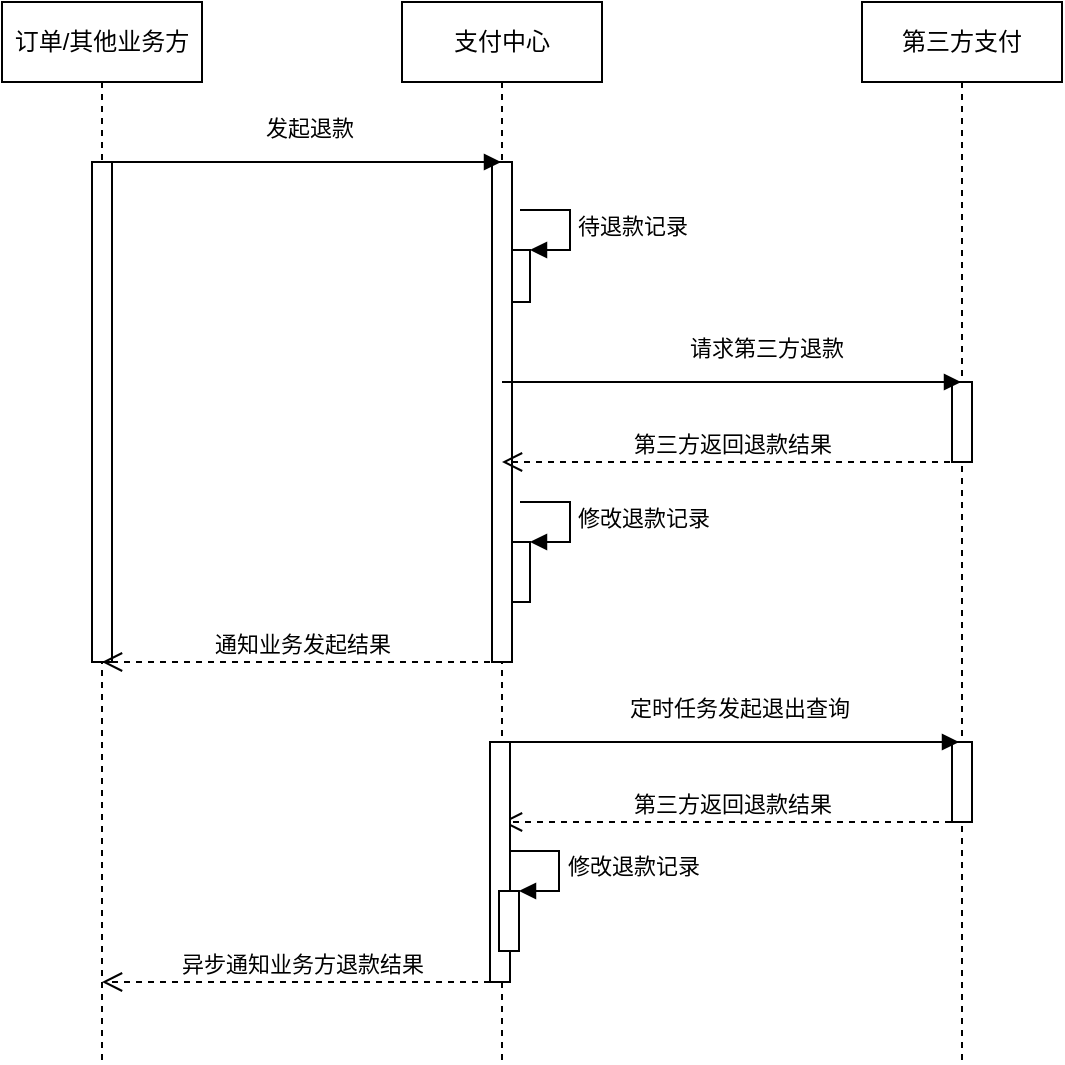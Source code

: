 <mxfile version="13.6.5"><diagram id="fW8-eayVs-8fPr2Pu9lx" name="Page-1"><mxGraphModel dx="818" dy="549" grid="1" gridSize="10" guides="1" tooltips="1" connect="1" arrows="1" fold="1" page="1" pageScale="1" pageWidth="827" pageHeight="1169" math="0" shadow="0"><root><mxCell id="0"/><mxCell id="1" parent="0"/><mxCell id="7osDbYdSpJvw6SZVdYOY-2" value="&lt;font style=&quot;vertical-align: inherit&quot;&gt;&lt;font style=&quot;vertical-align: inherit&quot;&gt;订单/其他业务方&lt;/font&gt;&lt;/font&gt;" style="shape=umlLifeline;perimeter=lifelinePerimeter;whiteSpace=wrap;html=1;container=1;collapsible=0;recursiveResize=0;outlineConnect=0;" vertex="1" parent="1"><mxGeometry x="150" y="110" width="100" height="530" as="geometry"/></mxCell><mxCell id="7osDbYdSpJvw6SZVdYOY-23" value="" style="html=1;points=[];perimeter=orthogonalPerimeter;" vertex="1" parent="7osDbYdSpJvw6SZVdYOY-2"><mxGeometry x="45" y="80" width="10" height="250" as="geometry"/></mxCell><mxCell id="7osDbYdSpJvw6SZVdYOY-3" value="&lt;font style=&quot;vertical-align: inherit&quot;&gt;&lt;font style=&quot;vertical-align: inherit&quot;&gt;支付中心&lt;/font&gt;&lt;/font&gt;" style="shape=umlLifeline;perimeter=lifelinePerimeter;whiteSpace=wrap;html=1;container=1;collapsible=0;recursiveResize=0;outlineConnect=0;" vertex="1" parent="1"><mxGeometry x="350" y="110" width="100" height="530" as="geometry"/></mxCell><mxCell id="7osDbYdSpJvw6SZVdYOY-12" value="" style="html=1;points=[];perimeter=orthogonalPerimeter;" vertex="1" parent="7osDbYdSpJvw6SZVdYOY-3"><mxGeometry x="54" y="124" width="10" height="26" as="geometry"/></mxCell><mxCell id="7osDbYdSpJvw6SZVdYOY-13" value="&lt;font style=&quot;vertical-align: inherit&quot;&gt;&lt;font style=&quot;vertical-align: inherit&quot;&gt;&lt;font style=&quot;vertical-align: inherit&quot;&gt;&lt;font style=&quot;vertical-align: inherit&quot;&gt;待退款记录&lt;/font&gt;&lt;/font&gt;&lt;/font&gt;&lt;/font&gt;" style="edgeStyle=orthogonalEdgeStyle;html=1;align=left;spacingLeft=2;endArrow=block;rounded=0;entryX=1;entryY=0;" edge="1" target="7osDbYdSpJvw6SZVdYOY-12" parent="7osDbYdSpJvw6SZVdYOY-3"><mxGeometry relative="1" as="geometry"><mxPoint x="59" y="104" as="sourcePoint"/><Array as="points"><mxPoint x="84" y="104"/></Array></mxGeometry></mxCell><mxCell id="7osDbYdSpJvw6SZVdYOY-16" value="" style="html=1;points=[];perimeter=orthogonalPerimeter;" vertex="1" parent="7osDbYdSpJvw6SZVdYOY-3"><mxGeometry x="54" y="270" width="10" height="30" as="geometry"/></mxCell><mxCell id="7osDbYdSpJvw6SZVdYOY-17" value="&lt;font style=&quot;vertical-align: inherit&quot;&gt;&lt;font style=&quot;vertical-align: inherit&quot;&gt;&lt;font style=&quot;vertical-align: inherit&quot;&gt;&lt;font style=&quot;vertical-align: inherit&quot;&gt;&lt;font style=&quot;vertical-align: inherit&quot;&gt;&lt;font style=&quot;vertical-align: inherit&quot;&gt;修改退款记录&lt;/font&gt;&lt;/font&gt;&lt;/font&gt;&lt;/font&gt;&lt;/font&gt;&lt;/font&gt;" style="edgeStyle=orthogonalEdgeStyle;html=1;align=left;spacingLeft=2;endArrow=block;rounded=0;entryX=1;entryY=0;" edge="1" parent="7osDbYdSpJvw6SZVdYOY-3" target="7osDbYdSpJvw6SZVdYOY-16"><mxGeometry relative="1" as="geometry"><mxPoint x="59" y="250" as="sourcePoint"/><Array as="points"><mxPoint x="84" y="250"/></Array></mxGeometry></mxCell><mxCell id="7osDbYdSpJvw6SZVdYOY-25" value="" style="html=1;points=[];perimeter=orthogonalPerimeter;" vertex="1" parent="7osDbYdSpJvw6SZVdYOY-3"><mxGeometry x="45" y="80" width="10" height="250" as="geometry"/></mxCell><mxCell id="7osDbYdSpJvw6SZVdYOY-4" value="&lt;font style=&quot;vertical-align: inherit&quot;&gt;&lt;font style=&quot;vertical-align: inherit&quot;&gt;&lt;font style=&quot;vertical-align: inherit&quot;&gt;&lt;font style=&quot;vertical-align: inherit&quot;&gt;&lt;font style=&quot;vertical-align: inherit&quot;&gt;&lt;font style=&quot;vertical-align: inherit&quot;&gt;第三方支付&lt;/font&gt;&lt;/font&gt;&lt;/font&gt;&lt;/font&gt;&lt;/font&gt;&lt;/font&gt;" style="shape=umlLifeline;perimeter=lifelinePerimeter;whiteSpace=wrap;html=1;container=1;collapsible=0;recursiveResize=0;outlineConnect=0;" vertex="1" parent="1"><mxGeometry x="580" y="110" width="100" height="530" as="geometry"/></mxCell><mxCell id="7osDbYdSpJvw6SZVdYOY-27" value="" style="html=1;points=[];perimeter=orthogonalPerimeter;" vertex="1" parent="7osDbYdSpJvw6SZVdYOY-4"><mxGeometry x="45" y="190" width="10" height="40" as="geometry"/></mxCell><mxCell id="7osDbYdSpJvw6SZVdYOY-28" value="" style="html=1;points=[];perimeter=orthogonalPerimeter;" vertex="1" parent="7osDbYdSpJvw6SZVdYOY-4"><mxGeometry x="45" y="370" width="10" height="40" as="geometry"/></mxCell><mxCell id="7osDbYdSpJvw6SZVdYOY-5" value="&lt;font style=&quot;vertical-align: inherit&quot;&gt;&lt;font style=&quot;vertical-align: inherit&quot;&gt;发起退款&lt;/font&gt;&lt;/font&gt;" style="endArrow=block;endFill=1;html=1;edgeStyle=orthogonalEdgeStyle;align=left;verticalAlign=top;" edge="1" parent="1" target="7osDbYdSpJvw6SZVdYOY-3"><mxGeometry x="-0.204" y="30" relative="1" as="geometry"><mxPoint x="201" y="190" as="sourcePoint"/><mxPoint x="361" y="190" as="targetPoint"/><Array as="points"><mxPoint x="350" y="190"/><mxPoint x="350" y="190"/></Array><mxPoint as="offset"/></mxGeometry></mxCell><mxCell id="7osDbYdSpJvw6SZVdYOY-14" value="&lt;font style=&quot;vertical-align: inherit&quot;&gt;&lt;font style=&quot;vertical-align: inherit&quot;&gt;&lt;font style=&quot;vertical-align: inherit&quot;&gt;&lt;font style=&quot;vertical-align: inherit&quot;&gt;&lt;font style=&quot;vertical-align: inherit&quot;&gt;&lt;font style=&quot;vertical-align: inherit&quot;&gt;请求第三方退款&lt;/font&gt;&lt;/font&gt;&lt;/font&gt;&lt;/font&gt;&lt;/font&gt;&lt;/font&gt;" style="endArrow=block;endFill=1;html=1;edgeStyle=orthogonalEdgeStyle;align=left;verticalAlign=top;" edge="1" parent="1" target="7osDbYdSpJvw6SZVdYOY-4"><mxGeometry x="-0.204" y="30" relative="1" as="geometry"><mxPoint x="400" y="300" as="sourcePoint"/><mxPoint x="598.5" y="300" as="targetPoint"/><Array as="points"><mxPoint x="570" y="300"/><mxPoint x="570" y="300"/></Array><mxPoint as="offset"/></mxGeometry></mxCell><mxCell id="7osDbYdSpJvw6SZVdYOY-15" value="&lt;font style=&quot;vertical-align: inherit&quot;&gt;&lt;font style=&quot;vertical-align: inherit&quot;&gt;&lt;font style=&quot;vertical-align: inherit&quot;&gt;&lt;font style=&quot;vertical-align: inherit&quot;&gt;&lt;font style=&quot;vertical-align: inherit&quot;&gt;&lt;font style=&quot;vertical-align: inherit&quot;&gt;第三方返回退款结果&lt;/font&gt;&lt;/font&gt;&lt;/font&gt;&lt;/font&gt;&lt;/font&gt;&lt;/font&gt;" style="html=1;verticalAlign=bottom;endArrow=open;dashed=1;endSize=8;" edge="1" parent="1" target="7osDbYdSpJvw6SZVdYOY-3"><mxGeometry relative="1" as="geometry"><mxPoint x="630" y="340" as="sourcePoint"/><mxPoint x="550" y="340" as="targetPoint"/></mxGeometry></mxCell><mxCell id="7osDbYdSpJvw6SZVdYOY-19" value="&lt;font style=&quot;vertical-align: inherit&quot;&gt;&lt;font style=&quot;vertical-align: inherit&quot;&gt;&lt;font style=&quot;vertical-align: inherit&quot;&gt;&lt;font style=&quot;vertical-align: inherit&quot;&gt;&lt;font style=&quot;vertical-align: inherit&quot;&gt;&lt;font style=&quot;vertical-align: inherit&quot;&gt;&lt;font style=&quot;vertical-align: inherit&quot;&gt;&lt;font style=&quot;vertical-align: inherit&quot;&gt;&lt;font style=&quot;vertical-align: inherit&quot;&gt;&lt;font style=&quot;vertical-align: inherit&quot;&gt;通知业务发起结果&lt;/font&gt;&lt;/font&gt;&lt;/font&gt;&lt;/font&gt;&lt;/font&gt;&lt;/font&gt;&lt;/font&gt;&lt;/font&gt;&lt;/font&gt;&lt;/font&gt;" style="html=1;verticalAlign=bottom;endArrow=open;dashed=1;endSize=8;" edge="1" parent="1"><mxGeometry relative="1" as="geometry"><mxPoint x="400" y="440" as="sourcePoint"/><mxPoint x="200" y="440" as="targetPoint"/></mxGeometry></mxCell><mxCell id="7osDbYdSpJvw6SZVdYOY-20" value="&lt;font style=&quot;vertical-align: inherit&quot;&gt;&lt;font style=&quot;vertical-align: inherit&quot;&gt;&lt;font style=&quot;vertical-align: inherit&quot;&gt;&lt;font style=&quot;vertical-align: inherit&quot;&gt;&lt;font style=&quot;vertical-align: inherit&quot;&gt;&lt;font style=&quot;vertical-align: inherit&quot;&gt;定时任务发起退出查询&lt;/font&gt;&lt;/font&gt;&lt;/font&gt;&lt;/font&gt;&lt;/font&gt;&lt;/font&gt;" style="endArrow=block;endFill=1;html=1;edgeStyle=orthogonalEdgeStyle;align=left;verticalAlign=top;" edge="1" parent="1" source="7osDbYdSpJvw6SZVdYOY-3"><mxGeometry x="-0.384" y="32" relative="1" as="geometry"><mxPoint x="430" y="480" as="sourcePoint"/><mxPoint x="628.5" y="480" as="targetPoint"/><Array as="points"><mxPoint x="470" y="480"/><mxPoint x="470" y="480"/></Array><mxPoint x="-9" y="2" as="offset"/></mxGeometry></mxCell><mxCell id="7osDbYdSpJvw6SZVdYOY-21" value="&lt;font style=&quot;vertical-align: inherit&quot;&gt;&lt;font style=&quot;vertical-align: inherit&quot;&gt;&lt;font style=&quot;vertical-align: inherit&quot;&gt;&lt;font style=&quot;vertical-align: inherit&quot;&gt;&lt;font style=&quot;vertical-align: inherit&quot;&gt;&lt;font style=&quot;vertical-align: inherit&quot;&gt;&lt;font style=&quot;vertical-align: inherit&quot;&gt;&lt;font style=&quot;vertical-align: inherit&quot;&gt;第三方返回退款结果&lt;/font&gt;&lt;/font&gt;&lt;/font&gt;&lt;/font&gt;&lt;/font&gt;&lt;/font&gt;&lt;/font&gt;&lt;/font&gt;" style="html=1;verticalAlign=bottom;endArrow=open;dashed=1;endSize=8;" edge="1" parent="1"><mxGeometry relative="1" as="geometry"><mxPoint x="630.5" y="520" as="sourcePoint"/><mxPoint x="400" y="520" as="targetPoint"/></mxGeometry></mxCell><mxCell id="7osDbYdSpJvw6SZVdYOY-22" value="&lt;font style=&quot;vertical-align: inherit&quot;&gt;&lt;font style=&quot;vertical-align: inherit&quot;&gt;&lt;font style=&quot;vertical-align: inherit&quot;&gt;&lt;font style=&quot;vertical-align: inherit&quot;&gt;&lt;font style=&quot;vertical-align: inherit&quot;&gt;&lt;font style=&quot;vertical-align: inherit&quot;&gt;&lt;font style=&quot;vertical-align: inherit&quot;&gt;&lt;font style=&quot;vertical-align: inherit&quot;&gt;&lt;font style=&quot;vertical-align: inherit&quot;&gt;&lt;font style=&quot;vertical-align: inherit&quot;&gt;&lt;font style=&quot;vertical-align: inherit&quot;&gt;&lt;font style=&quot;vertical-align: inherit&quot;&gt;&lt;font style=&quot;vertical-align: inherit&quot;&gt;&lt;font style=&quot;vertical-align: inherit&quot;&gt;&lt;font style=&quot;vertical-align: inherit&quot;&gt;&lt;font style=&quot;vertical-align: inherit&quot;&gt;&lt;font style=&quot;vertical-align: inherit&quot;&gt;&lt;font style=&quot;vertical-align: inherit&quot;&gt;异步通知业务方退款结果&lt;/font&gt;&lt;/font&gt;&lt;/font&gt;&lt;/font&gt;&lt;/font&gt;&lt;/font&gt;&lt;/font&gt;&lt;/font&gt;&lt;/font&gt;&lt;/font&gt;&lt;/font&gt;&lt;/font&gt;&lt;/font&gt;&lt;/font&gt;&lt;/font&gt;&lt;/font&gt;&lt;/font&gt;&lt;/font&gt;" style="html=1;verticalAlign=bottom;endArrow=open;dashed=1;endSize=8;" edge="1" parent="1"><mxGeometry relative="1" as="geometry"><mxPoint x="400" y="600" as="sourcePoint"/><mxPoint x="200" y="600" as="targetPoint"/></mxGeometry></mxCell><mxCell id="7osDbYdSpJvw6SZVdYOY-26" value="" style="html=1;points=[];perimeter=orthogonalPerimeter;" vertex="1" parent="1"><mxGeometry x="394" y="480" width="10" height="120" as="geometry"/></mxCell><mxCell id="7osDbYdSpJvw6SZVdYOY-29" value="" style="html=1;points=[];perimeter=orthogonalPerimeter;" vertex="1" parent="1"><mxGeometry x="398.5" y="554.5" width="10" height="30" as="geometry"/></mxCell><mxCell id="7osDbYdSpJvw6SZVdYOY-30" value="&lt;font style=&quot;vertical-align: inherit&quot;&gt;&lt;font style=&quot;vertical-align: inherit&quot;&gt;&lt;font style=&quot;vertical-align: inherit&quot;&gt;&lt;font style=&quot;vertical-align: inherit&quot;&gt;&lt;font style=&quot;vertical-align: inherit&quot;&gt;&lt;font style=&quot;vertical-align: inherit&quot;&gt;修改退款记录&lt;/font&gt;&lt;/font&gt;&lt;/font&gt;&lt;/font&gt;&lt;/font&gt;&lt;/font&gt;" style="edgeStyle=orthogonalEdgeStyle;html=1;align=left;spacingLeft=2;endArrow=block;rounded=0;entryX=1;entryY=0;" edge="1" parent="1" target="7osDbYdSpJvw6SZVdYOY-29"><mxGeometry relative="1" as="geometry"><mxPoint x="403.5" y="534.5" as="sourcePoint"/><Array as="points"><mxPoint x="428.5" y="534.5"/></Array></mxGeometry></mxCell></root></mxGraphModel></diagram></mxfile>